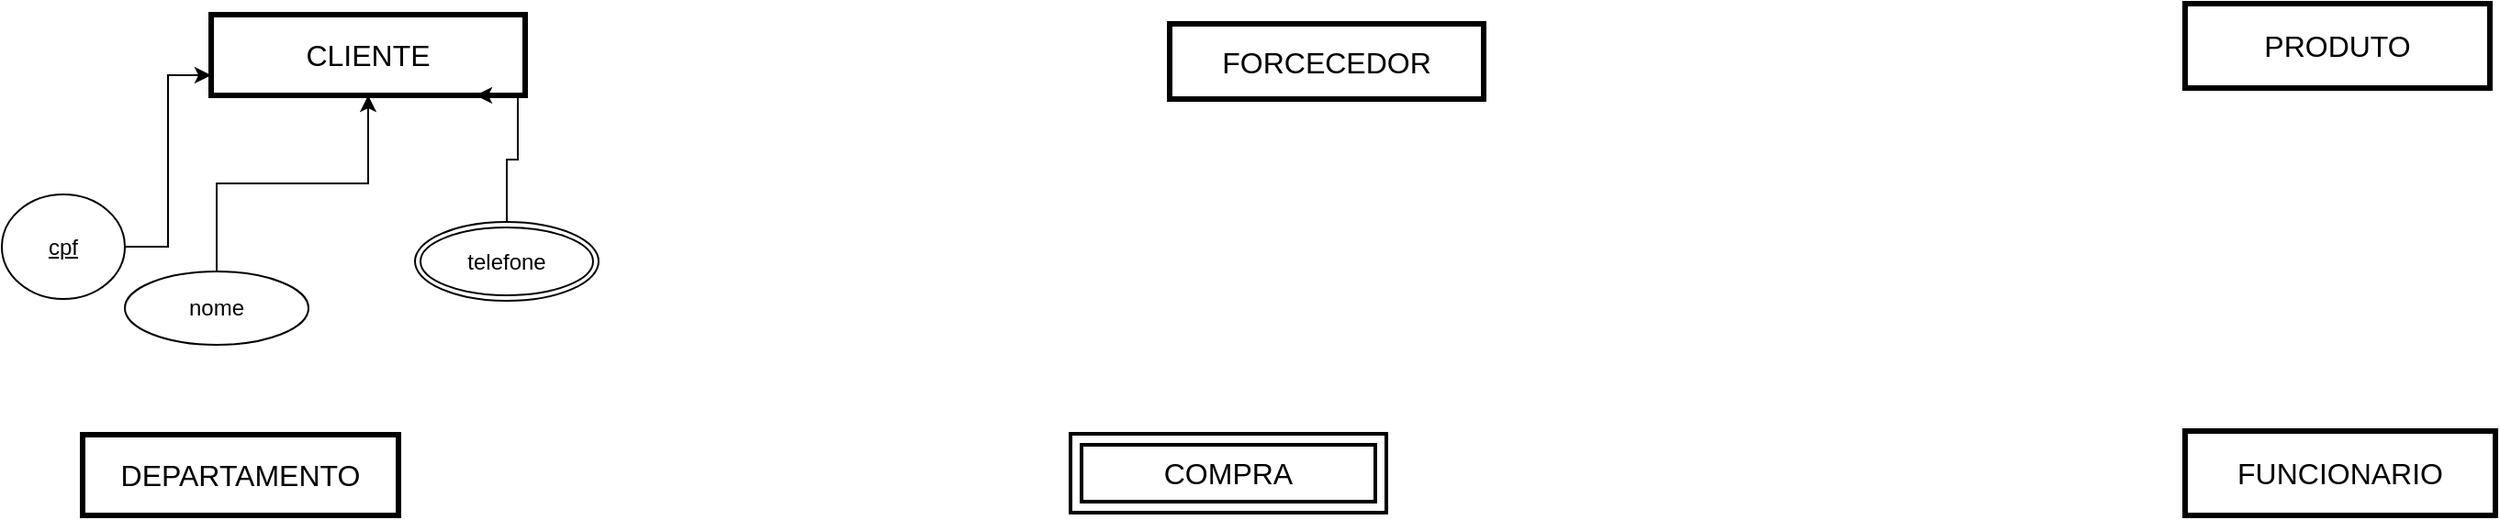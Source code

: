 <mxfile version="22.0.8" type="github">
  <diagram name="Página-1" id="37iL9LiQDWbbj8UAkV65">
    <mxGraphModel dx="2220" dy="1536" grid="0" gridSize="10" guides="1" tooltips="1" connect="1" arrows="1" fold="1" page="0" pageScale="1" pageWidth="827" pageHeight="1169" background="none" math="0" shadow="0">
      <root>
        <object label="" id="0">
          <mxCell />
        </object>
        <mxCell id="1" parent="0" />
        <mxCell id="qg_nob__O8MNy-3h3xjy-2" value="CLIENTE" style="whiteSpace=wrap;html=1;align=center;fontSize=16;rounded=0;strokeWidth=3;" vertex="1" parent="1">
          <mxGeometry x="-379" y="-718" width="171" height="44" as="geometry" />
        </mxCell>
        <mxCell id="qg_nob__O8MNy-3h3xjy-3" value="COMPRA" style="shape=ext;margin=3;double=1;whiteSpace=wrap;html=1;align=center;fontSize=16;strokeWidth=2;" vertex="1" parent="1">
          <mxGeometry x="89" y="-489.5" width="172" height="43" as="geometry" />
        </mxCell>
        <mxCell id="qg_nob__O8MNy-3h3xjy-4" value="FUNCIONARIO" style="whiteSpace=wrap;html=1;align=center;fontSize=16;strokeWidth=3;" vertex="1" parent="1">
          <mxGeometry x="696" y="-491" width="169" height="46" as="geometry" />
        </mxCell>
        <mxCell id="qg_nob__O8MNy-3h3xjy-6" value="PRODUTO" style="whiteSpace=wrap;html=1;align=center;fontSize=16;strokeWidth=3;" vertex="1" parent="1">
          <mxGeometry x="696" y="-724" width="166" height="46" as="geometry" />
        </mxCell>
        <mxCell id="qg_nob__O8MNy-3h3xjy-7" value="FORCECEDOR" style="whiteSpace=wrap;html=1;align=center;fontSize=16;strokeWidth=3;" vertex="1" parent="1">
          <mxGeometry x="143" y="-713" width="171" height="41" as="geometry" />
        </mxCell>
        <mxCell id="qg_nob__O8MNy-3h3xjy-8" value="DEPARTAMENTO" style="whiteSpace=wrap;html=1;align=center;fontSize=16;strokeWidth=3;" vertex="1" parent="1">
          <mxGeometry x="-449" y="-489" width="172" height="44" as="geometry" />
        </mxCell>
        <mxCell id="qg_nob__O8MNy-3h3xjy-14" value="" style="edgeStyle=orthogonalEdgeStyle;rounded=0;orthogonalLoop=1;jettySize=auto;html=1;entryX=0;entryY=0.75;entryDx=0;entryDy=0;" edge="1" parent="1" source="qg_nob__O8MNy-3h3xjy-10" target="qg_nob__O8MNy-3h3xjy-2">
          <mxGeometry relative="1" as="geometry">
            <mxPoint x="-459.5" y="-700" as="targetPoint" />
          </mxGeometry>
        </mxCell>
        <mxCell id="qg_nob__O8MNy-3h3xjy-10" value="cpf" style="ellipse;whiteSpace=wrap;html=1;align=center;fontStyle=4;" vertex="1" parent="1">
          <mxGeometry x="-493" y="-620" width="67" height="57" as="geometry" />
        </mxCell>
        <mxCell id="qg_nob__O8MNy-3h3xjy-19" value="" style="edgeStyle=orthogonalEdgeStyle;rounded=0;orthogonalLoop=1;jettySize=auto;html=1;" edge="1" parent="1" source="qg_nob__O8MNy-3h3xjy-15" target="qg_nob__O8MNy-3h3xjy-2">
          <mxGeometry relative="1" as="geometry" />
        </mxCell>
        <mxCell id="qg_nob__O8MNy-3h3xjy-15" value="nome" style="ellipse;whiteSpace=wrap;html=1;align=center;" vertex="1" parent="1">
          <mxGeometry x="-426" y="-578" width="100" height="40" as="geometry" />
        </mxCell>
        <mxCell id="qg_nob__O8MNy-3h3xjy-20" value="telefone" style="ellipse;shape=doubleEllipse;margin=3;whiteSpace=wrap;html=1;align=center;" vertex="1" parent="1">
          <mxGeometry x="-268" y="-605" width="100" height="43" as="geometry" />
        </mxCell>
        <mxCell id="qg_nob__O8MNy-3h3xjy-22" style="edgeStyle=orthogonalEdgeStyle;rounded=0;orthogonalLoop=1;jettySize=auto;html=1;exitX=0.5;exitY=0;exitDx=0;exitDy=0;entryX=0.842;entryY=1;entryDx=0;entryDy=0;entryPerimeter=0;" edge="1" parent="1" source="qg_nob__O8MNy-3h3xjy-20" target="qg_nob__O8MNy-3h3xjy-2">
          <mxGeometry relative="1" as="geometry">
            <Array as="points">
              <mxPoint x="-218" y="-639" />
              <mxPoint x="-212" y="-639" />
              <mxPoint x="-212" y="-674" />
            </Array>
          </mxGeometry>
        </mxCell>
      </root>
    </mxGraphModel>
  </diagram>
</mxfile>
